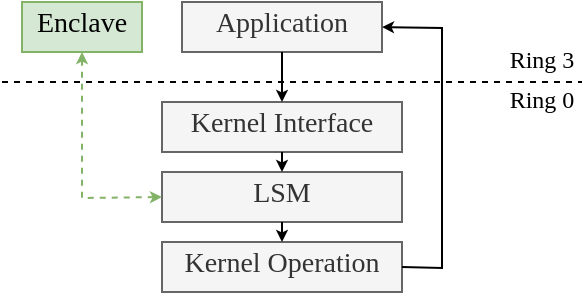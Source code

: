 <mxfile version="13.0.3" type="device"><diagram id="IpD1kZnpUoJtoLjFd5iW" name="Page-1"><mxGraphModel dx="565" dy="417" grid="1" gridSize="10" guides="1" tooltips="1" connect="1" arrows="1" fold="1" page="1" pageScale="1" pageWidth="827" pageHeight="1169" math="0" shadow="0"><root><mxCell id="0"/><mxCell id="1" parent="0"/><mxCell id="NyK8BzgrHjAssunn8SGe-1" value="" style="endArrow=none;dashed=1;html=1;" parent="1" edge="1"><mxGeometry width="50" height="50" relative="1" as="geometry"><mxPoint x="290" y="320" as="sourcePoint"/><mxPoint x="580" y="320" as="targetPoint"/></mxGeometry></mxCell><mxCell id="NyK8BzgrHjAssunn8SGe-3" value="Application" style="rounded=0;whiteSpace=wrap;html=1;fillColor=#f5f5f5;strokeColor=#666666;fontColor=#333333;fontFamily=Linux Libertine O;spacingBottom=4;fontSize=14;" parent="1" vertex="1"><mxGeometry x="380" y="280" width="100" height="25" as="geometry"/></mxCell><mxCell id="NyK8BzgrHjAssunn8SGe-5" value="Kernel Interface" style="rounded=0;whiteSpace=wrap;html=1;fillColor=#f5f5f5;strokeColor=#666666;fontColor=#333333;fontFamily=Linux Libertine O;spacingBottom=4;fontSize=14;" parent="1" vertex="1"><mxGeometry x="370" y="330" width="120" height="25" as="geometry"/></mxCell><mxCell id="NyK8BzgrHjAssunn8SGe-6" value="LSM" style="rounded=0;whiteSpace=wrap;html=1;fillColor=#f5f5f5;strokeColor=#666666;fontColor=#333333;fontFamily=Linux Libertine O;spacingBottom=4;fontSize=14;" parent="1" vertex="1"><mxGeometry x="370" y="365" width="120" height="25" as="geometry"/></mxCell><mxCell id="NyK8BzgrHjAssunn8SGe-7" value="Kernel Operation" style="rounded=0;whiteSpace=wrap;html=1;fillColor=#f5f5f5;strokeColor=#666666;fontColor=#333333;fontFamily=Linux Libertine O;spacingBottom=4;fontSize=14;" parent="1" vertex="1"><mxGeometry x="370" y="400" width="120" height="25" as="geometry"/></mxCell><mxCell id="NyK8BzgrHjAssunn8SGe-8" value="Enclave" style="rounded=0;whiteSpace=wrap;html=1;fillColor=#d5e8d4;strokeColor=#82b366;fontFamily=Linux Libertine O;spacingBottom=3;fontSize=14;" parent="1" vertex="1"><mxGeometry x="300" y="280" width="60" height="25" as="geometry"/></mxCell><mxCell id="NyK8BzgrHjAssunn8SGe-10" value="" style="endArrow=none;startArrow=classic;html=1;exitX=0.5;exitY=0;exitDx=0;exitDy=0;entryX=0.5;entryY=1;entryDx=0;entryDy=0;startSize=3;endFill=0;" parent="1" source="NyK8BzgrHjAssunn8SGe-5" target="NyK8BzgrHjAssunn8SGe-3" edge="1"><mxGeometry width="50" height="50" relative="1" as="geometry"><mxPoint x="380" y="350" as="sourcePoint"/><mxPoint x="430" y="310" as="targetPoint"/></mxGeometry></mxCell><mxCell id="NyK8BzgrHjAssunn8SGe-11" value="" style="endArrow=none;startArrow=classic;html=1;exitX=0.5;exitY=0;exitDx=0;exitDy=0;entryX=0.5;entryY=1;entryDx=0;entryDy=0;startSize=3;endFill=0;" parent="1" source="NyK8BzgrHjAssunn8SGe-6" target="NyK8BzgrHjAssunn8SGe-5" edge="1"><mxGeometry width="50" height="50" relative="1" as="geometry"><mxPoint x="380" y="350" as="sourcePoint"/><mxPoint x="530" y="370" as="targetPoint"/></mxGeometry></mxCell><mxCell id="NyK8BzgrHjAssunn8SGe-14" value="" style="endArrow=none;startArrow=classic;html=1;entryX=0.5;entryY=1;entryDx=0;entryDy=0;exitX=0.5;exitY=0;exitDx=0;exitDy=0;startSize=3;endFill=0;" parent="1" source="NyK8BzgrHjAssunn8SGe-7" target="NyK8BzgrHjAssunn8SGe-6" edge="1"><mxGeometry width="50" height="50" relative="1" as="geometry"><mxPoint x="380" y="350" as="sourcePoint"/><mxPoint x="430" y="300" as="targetPoint"/></mxGeometry></mxCell><mxCell id="NyK8BzgrHjAssunn8SGe-15" value="" style="endArrow=classic;html=1;exitX=1;exitY=0.5;exitDx=0;exitDy=0;entryX=1;entryY=0.5;entryDx=0;entryDy=0;rounded=0;endSize=3;" parent="1" source="NyK8BzgrHjAssunn8SGe-7" target="NyK8BzgrHjAssunn8SGe-3" edge="1"><mxGeometry width="50" height="50" relative="1" as="geometry"><mxPoint x="380" y="350" as="sourcePoint"/><mxPoint x="430" y="300" as="targetPoint"/><Array as="points"><mxPoint x="510" y="413"/><mxPoint x="510" y="293"/></Array></mxGeometry></mxCell><mxCell id="NyK8BzgrHjAssunn8SGe-18" value="" style="endArrow=classic;startArrow=classic;html=1;strokeWidth=1;entryX=0.5;entryY=1;entryDx=0;entryDy=0;exitX=0;exitY=0.5;exitDx=0;exitDy=0;rounded=0;fillColor=#d5e8d4;strokeColor=#82b366;endSize=3;startSize=3;dashed=1;" parent="1" source="NyK8BzgrHjAssunn8SGe-6" target="NyK8BzgrHjAssunn8SGe-8" edge="1"><mxGeometry width="50" height="50" relative="1" as="geometry"><mxPoint x="380" y="350" as="sourcePoint"/><mxPoint x="430" y="300" as="targetPoint"/><Array as="points"><mxPoint x="330" y="378"/></Array></mxGeometry></mxCell><mxCell id="NyK8BzgrHjAssunn8SGe-19" value="Ring 3" style="text;html=1;strokeColor=none;fillColor=none;align=center;verticalAlign=middle;whiteSpace=wrap;rounded=0;fontFamily=Linux Libertine O;fontSize=12;spacingBottom=2;" parent="1" vertex="1"><mxGeometry x="540" y="300" width="40" height="20" as="geometry"/></mxCell><mxCell id="NyK8BzgrHjAssunn8SGe-21" value="Ring 0" style="text;html=1;strokeColor=none;fillColor=none;align=center;verticalAlign=middle;whiteSpace=wrap;rounded=0;fontFamily=Linux Libertine O;fontSize=12;spacingBottom=2;" parent="1" vertex="1"><mxGeometry x="540" y="320" width="40" height="20" as="geometry"/></mxCell></root></mxGraphModel></diagram></mxfile>